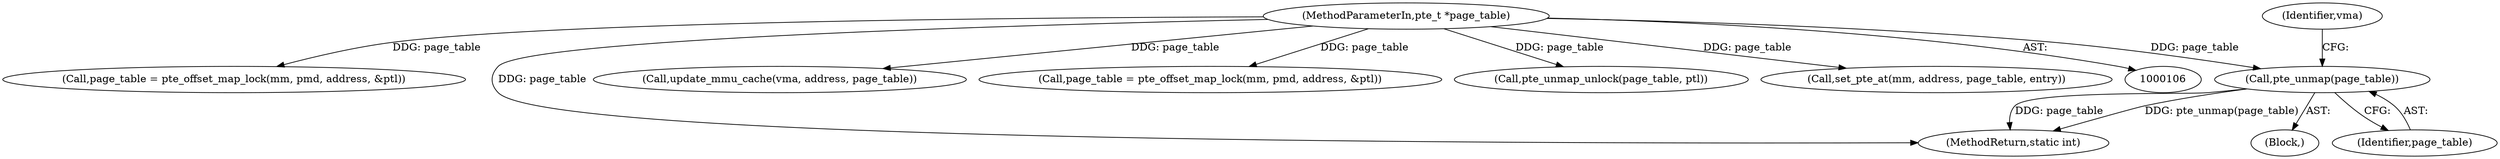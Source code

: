 digraph "0_linux_6b7339f4c31ad69c8e9c0b2859276e22cf72176d@pointer" {
"1000118" [label="(Call,pte_unmap(page_table))"];
"1000110" [label="(MethodParameterIn,pte_t *page_table)"];
"1000155" [label="(Call,page_table = pte_offset_map_lock(mm, pmd, address, &ptl))"];
"1000269" [label="(MethodReturn,static int)"];
"1000113" [label="(Block,)"];
"1000246" [label="(Call,update_mmu_cache(vma, address, page_table))"];
"1000123" [label="(Identifier,vma)"];
"1000212" [label="(Call,page_table = pte_offset_map_lock(mm, pmd, address, &ptl))"];
"1000251" [label="(Call,pte_unmap_unlock(page_table, ptl))"];
"1000110" [label="(MethodParameterIn,pte_t *page_table)"];
"1000241" [label="(Call,set_pte_at(mm, address, page_table, entry))"];
"1000118" [label="(Call,pte_unmap(page_table))"];
"1000119" [label="(Identifier,page_table)"];
"1000118" -> "1000113"  [label="AST: "];
"1000118" -> "1000119"  [label="CFG: "];
"1000119" -> "1000118"  [label="AST: "];
"1000123" -> "1000118"  [label="CFG: "];
"1000118" -> "1000269"  [label="DDG: pte_unmap(page_table)"];
"1000118" -> "1000269"  [label="DDG: page_table"];
"1000110" -> "1000118"  [label="DDG: page_table"];
"1000110" -> "1000106"  [label="AST: "];
"1000110" -> "1000269"  [label="DDG: page_table"];
"1000110" -> "1000155"  [label="DDG: page_table"];
"1000110" -> "1000212"  [label="DDG: page_table"];
"1000110" -> "1000241"  [label="DDG: page_table"];
"1000110" -> "1000246"  [label="DDG: page_table"];
"1000110" -> "1000251"  [label="DDG: page_table"];
}
